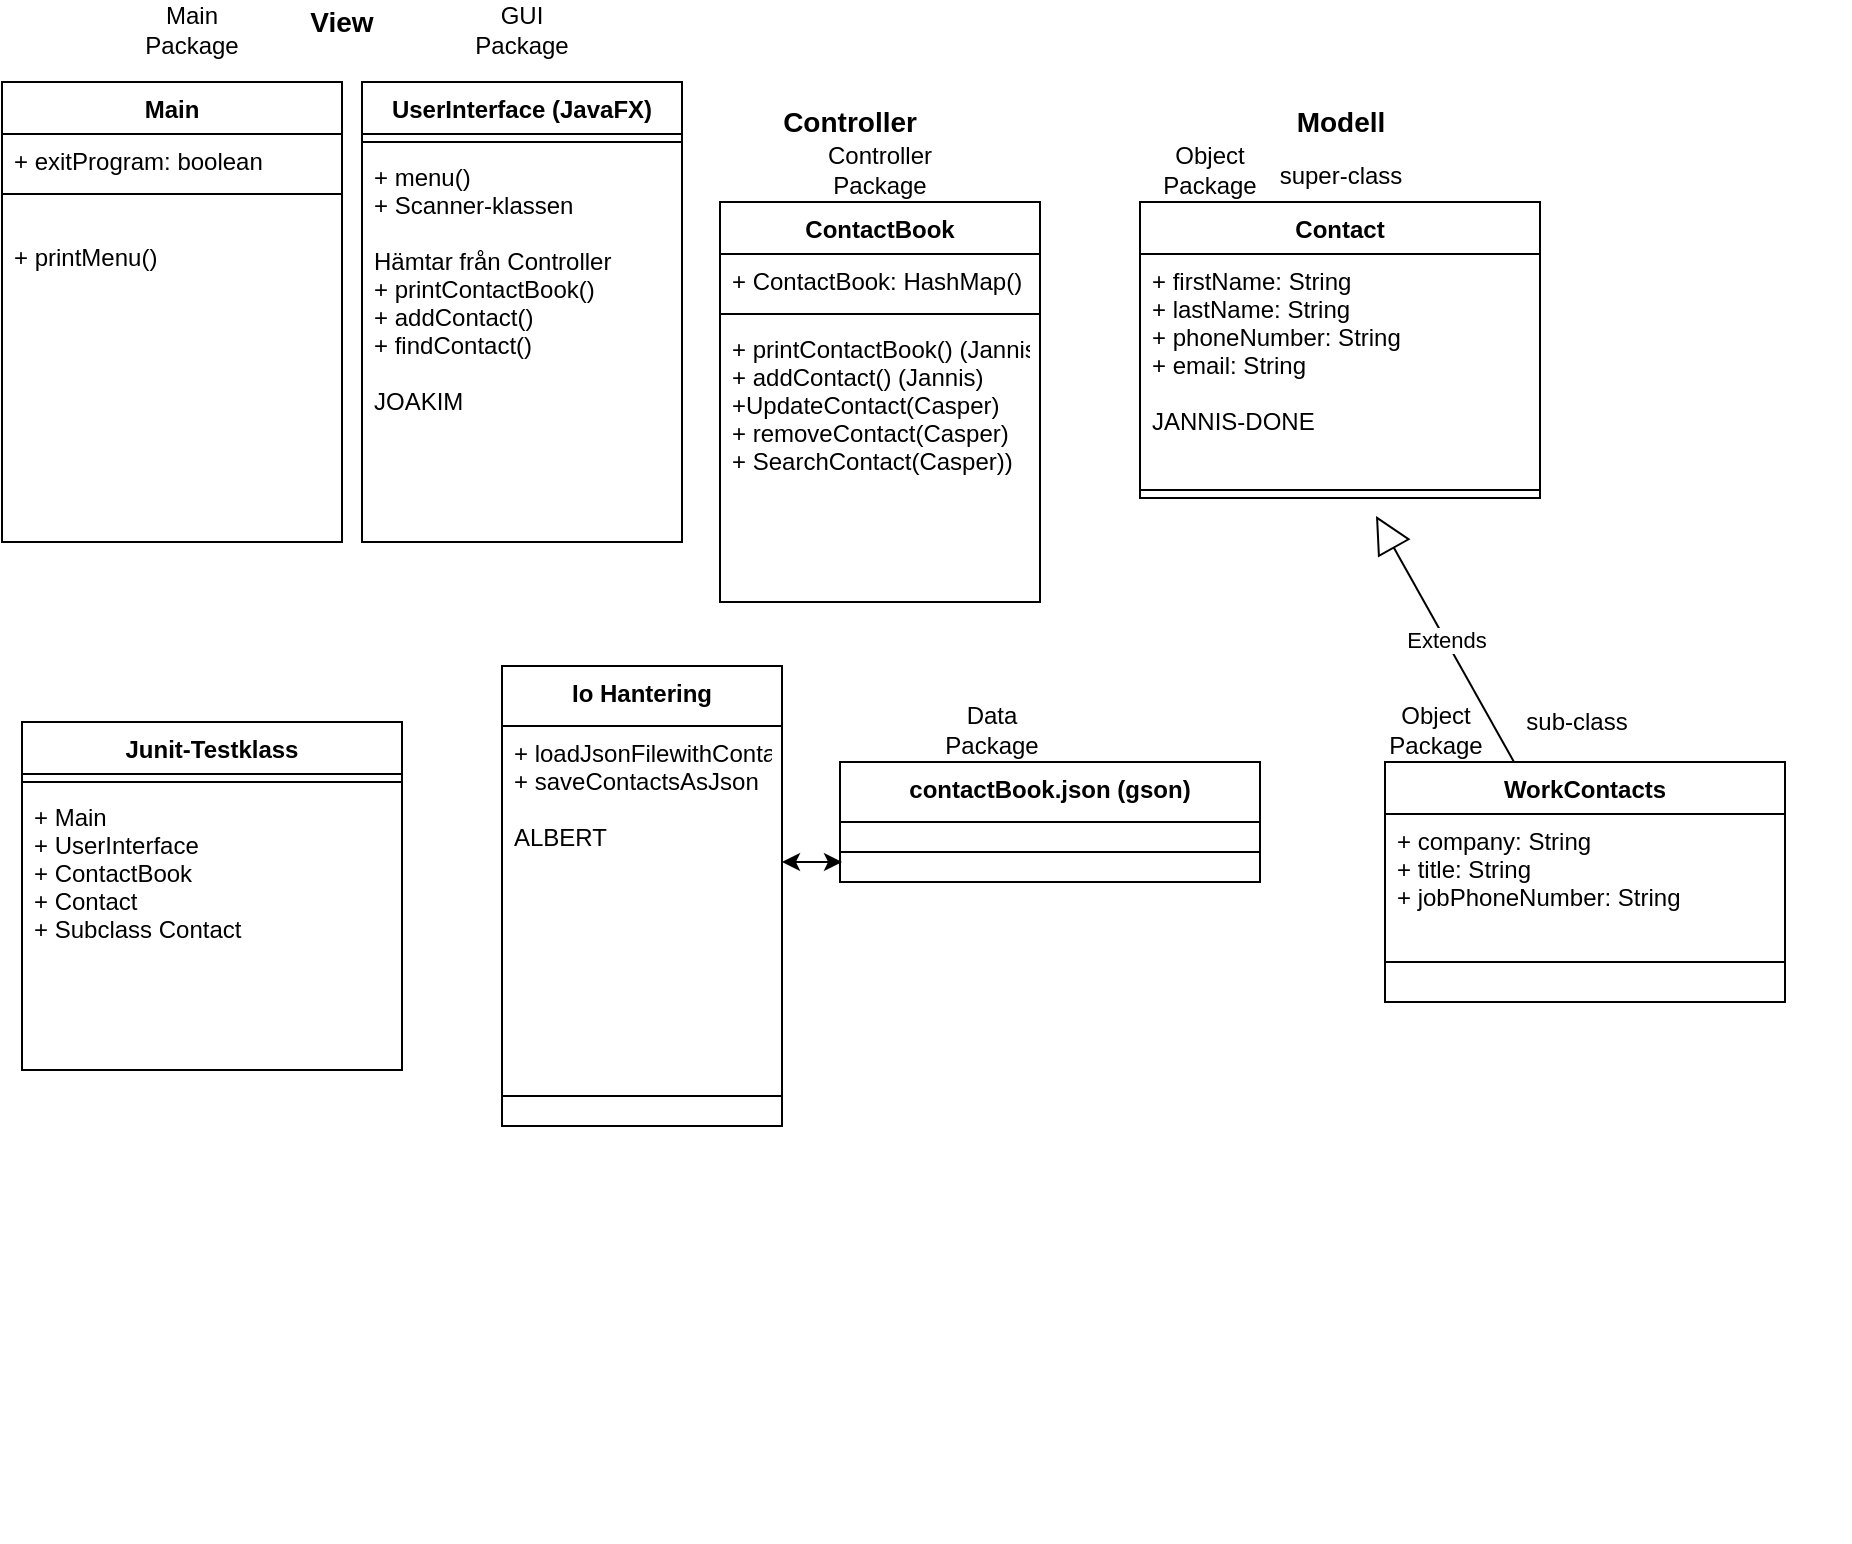 <mxfile version="13.9.9" type="device"><diagram id="C5RBs43oDa-KdzZeNtuy" name="Page-1"><mxGraphModel dx="1186" dy="725" grid="1" gridSize="10" guides="1" tooltips="1" connect="1" arrows="1" fold="1" page="1" pageScale="1" pageWidth="827" pageHeight="1169" math="0" shadow="0"><root><mxCell id="WIyWlLk6GJQsqaUBKTNV-0"/><mxCell id="WIyWlLk6GJQsqaUBKTNV-1" parent="WIyWlLk6GJQsqaUBKTNV-0"/><mxCell id="zRmaRmGU0ViX90B7HQN_-27" value="View" style="text;html=1;strokeColor=none;fillColor=none;align=center;verticalAlign=middle;whiteSpace=wrap;rounded=0;fontStyle=1;fontSize=14;" parent="WIyWlLk6GJQsqaUBKTNV-1" vertex="1"><mxGeometry x="160" y="50" width="40" height="20" as="geometry"/></mxCell><mxCell id="zRmaRmGU0ViX90B7HQN_-31" value="" style="group" parent="WIyWlLk6GJQsqaUBKTNV-1" vertex="1" connectable="0"><mxGeometry x="414" y="100" width="520" height="720" as="geometry"/></mxCell><mxCell id="zRmaRmGU0ViX90B7HQN_-41" value="ContactBook" style="swimlane;fontStyle=1;align=center;verticalAlign=top;childLayout=stackLayout;horizontal=1;startSize=26;horizontalStack=0;resizeParent=1;resizeParentMax=0;resizeLast=0;collapsible=1;marginBottom=0;" parent="zRmaRmGU0ViX90B7HQN_-31" vertex="1"><mxGeometry x="-45" y="50" width="160" height="200" as="geometry"/></mxCell><mxCell id="zRmaRmGU0ViX90B7HQN_-42" value="+ ContactBook: HashMap() (Janis)" style="text;strokeColor=none;fillColor=none;align=left;verticalAlign=top;spacingLeft=4;spacingRight=4;overflow=hidden;rotatable=0;points=[[0,0.5],[1,0.5]];portConstraint=eastwest;" parent="zRmaRmGU0ViX90B7HQN_-41" vertex="1"><mxGeometry y="26" width="160" height="26" as="geometry"/></mxCell><mxCell id="zRmaRmGU0ViX90B7HQN_-43" value="" style="line;strokeWidth=1;fillColor=none;align=left;verticalAlign=middle;spacingTop=-1;spacingLeft=3;spacingRight=3;rotatable=0;labelPosition=right;points=[];portConstraint=eastwest;" parent="zRmaRmGU0ViX90B7HQN_-41" vertex="1"><mxGeometry y="52" width="160" height="8" as="geometry"/></mxCell><mxCell id="zRmaRmGU0ViX90B7HQN_-44" value="+ printContactBook() (Jannis) &#10;+ addContact() (Jannis)&#10;+UpdateContact(Casper) &#10;+ removeContact(Casper)&#10;+ SearchContact(Casper))" style="text;strokeColor=none;fillColor=none;align=left;verticalAlign=top;spacingLeft=4;spacingRight=4;overflow=hidden;rotatable=0;points=[[0,0.5],[1,0.5]];portConstraint=eastwest;" parent="zRmaRmGU0ViX90B7HQN_-41" vertex="1"><mxGeometry y="60" width="160" height="140" as="geometry"/></mxCell><mxCell id="DO_9J-_FUTn8Jh-eC-Ju-12" value="Contact" style="swimlane;fontStyle=1;align=center;verticalAlign=top;childLayout=stackLayout;horizontal=1;startSize=26;horizontalStack=0;resizeParent=1;resizeParentMax=0;resizeLast=0;collapsible=1;marginBottom=0;" parent="zRmaRmGU0ViX90B7HQN_-31" vertex="1"><mxGeometry x="165" y="50" width="200" height="148" as="geometry"><mxRectangle x="330" y="210" width="100" height="26" as="alternateBounds"/></mxGeometry></mxCell><mxCell id="DO_9J-_FUTn8Jh-eC-Ju-13" value="+ firstName: String&#10;+ lastName: String&#10;+ phoneNumber: String&#10;+ email: String&#10;&#10;JANNIS-DONE" style="text;strokeColor=none;fillColor=none;align=left;verticalAlign=top;spacingLeft=4;spacingRight=4;overflow=hidden;rotatable=0;points=[[0,0.5],[1,0.5]];portConstraint=eastwest;" parent="DO_9J-_FUTn8Jh-eC-Ju-12" vertex="1"><mxGeometry y="26" width="200" height="114" as="geometry"/></mxCell><mxCell id="DO_9J-_FUTn8Jh-eC-Ju-14" value="" style="line;strokeWidth=1;fillColor=none;align=left;verticalAlign=middle;spacingTop=-1;spacingLeft=3;spacingRight=3;rotatable=0;labelPosition=right;points=[];portConstraint=eastwest;" parent="DO_9J-_FUTn8Jh-eC-Ju-12" vertex="1"><mxGeometry y="140" width="200" height="8" as="geometry"/></mxCell><mxCell id="zRmaRmGU0ViX90B7HQN_-21" value="WorkContacts" style="swimlane;fontStyle=1;align=center;verticalAlign=top;childLayout=stackLayout;horizontal=1;startSize=26;horizontalStack=0;resizeParent=1;resizeParentMax=0;resizeLast=0;collapsible=1;marginBottom=0;" parent="zRmaRmGU0ViX90B7HQN_-31" vertex="1"><mxGeometry x="287.5" y="330" width="200" height="120" as="geometry"/></mxCell><mxCell id="1n92w27fx1ceb0tEmIh4-10" value="+ company: String&#10;+ title: String&#10;+ jobPhoneNumber: String" style="text;strokeColor=none;fillColor=none;align=left;verticalAlign=top;spacingLeft=4;spacingRight=4;overflow=hidden;rotatable=0;points=[[0,0.5],[1,0.5]];portConstraint=eastwest;" vertex="1" parent="zRmaRmGU0ViX90B7HQN_-21"><mxGeometry y="26" width="200" height="94" as="geometry"/></mxCell><mxCell id="DO_9J-_FUTn8Jh-eC-Ju-37" value="contactBook.json (gson)" style="swimlane;fontStyle=1;align=center;verticalAlign=top;childLayout=stackLayout;horizontal=1;startSize=30;horizontalStack=0;resizeParent=1;resizeParentMax=0;resizeLast=0;collapsible=1;marginBottom=0;" parent="zRmaRmGU0ViX90B7HQN_-31" vertex="1"><mxGeometry x="15" y="330" width="210" height="60" as="geometry"/></mxCell><mxCell id="DO_9J-_FUTn8Jh-eC-Ju-38" value="" style="line;strokeWidth=1;fillColor=none;align=left;verticalAlign=middle;spacingTop=-1;spacingLeft=3;spacingRight=3;rotatable=0;labelPosition=right;points=[];portConstraint=eastwest;" parent="DO_9J-_FUTn8Jh-eC-Ju-37" vertex="1"><mxGeometry y="30" width="210" height="30" as="geometry"/></mxCell><mxCell id="zRmaRmGU0ViX90B7HQN_-26" value="Extends" style="endArrow=block;endSize=16;endFill=0;html=1;" parent="zRmaRmGU0ViX90B7HQN_-31" edge="1"><mxGeometry width="160" relative="1" as="geometry"><mxPoint x="352" y="330" as="sourcePoint"/><mxPoint x="283" y="207" as="targetPoint"/><Array as="points"/></mxGeometry></mxCell><mxCell id="zRmaRmGU0ViX90B7HQN_-29" value="Modell&lt;br style=&quot;font-size: 14px;&quot;&gt;" style="text;html=1;strokeColor=none;fillColor=none;align=center;verticalAlign=middle;whiteSpace=wrap;rounded=0;fontSize=14;fontStyle=1" parent="zRmaRmGU0ViX90B7HQN_-31" vertex="1"><mxGeometry x="242.5" width="45" height="20" as="geometry"/></mxCell><mxCell id="zRmaRmGU0ViX90B7HQN_-20" value="sub-class" style="text;html=1;resizable=0;autosize=1;align=center;verticalAlign=middle;points=[];fillColor=none;strokeColor=none;rounded=0;" parent="zRmaRmGU0ViX90B7HQN_-31" vertex="1"><mxGeometry x="348" y="300" width="70" height="20" as="geometry"/></mxCell><mxCell id="DO_9J-_FUTn8Jh-eC-Ju-51" value="super-class" style="text;html=1;resizable=0;autosize=1;align=center;verticalAlign=middle;points=[];fillColor=none;strokeColor=none;rounded=0;" parent="zRmaRmGU0ViX90B7HQN_-31" vertex="1"><mxGeometry x="225" y="27" width="80" height="20" as="geometry"/></mxCell><mxCell id="zRmaRmGU0ViX90B7HQN_-45" value="Controller" style="text;html=1;strokeColor=none;fillColor=none;align=center;verticalAlign=middle;whiteSpace=wrap;rounded=0;fontSize=14;fontStyle=1" parent="zRmaRmGU0ViX90B7HQN_-31" vertex="1"><mxGeometry width="40" height="20" as="geometry"/></mxCell><mxCell id="zRmaRmGU0ViX90B7HQN_-23" value="" style="line;strokeWidth=1;fillColor=none;align=left;verticalAlign=middle;spacingTop=-1;spacingLeft=3;spacingRight=3;rotatable=0;labelPosition=right;points=[];portConstraint=eastwest;" parent="zRmaRmGU0ViX90B7HQN_-31" vertex="1"><mxGeometry x="287.5" y="420" width="200" height="20" as="geometry"/></mxCell><mxCell id="1n92w27fx1ceb0tEmIh4-16" value="Controller Package" style="text;html=1;strokeColor=none;fillColor=none;align=center;verticalAlign=middle;whiteSpace=wrap;rounded=0;" vertex="1" parent="zRmaRmGU0ViX90B7HQN_-31"><mxGeometry y="27" width="70" height="13" as="geometry"/></mxCell><mxCell id="1n92w27fx1ceb0tEmIh4-17" value="Data Package" style="text;html=1;strokeColor=none;fillColor=none;align=center;verticalAlign=middle;whiteSpace=wrap;rounded=0;" vertex="1" parent="zRmaRmGU0ViX90B7HQN_-31"><mxGeometry x="56" y="307" width="70" height="13" as="geometry"/></mxCell><mxCell id="1n92w27fx1ceb0tEmIh4-18" value="Object Package" style="text;html=1;strokeColor=none;fillColor=none;align=center;verticalAlign=middle;whiteSpace=wrap;rounded=0;" vertex="1" parent="zRmaRmGU0ViX90B7HQN_-31"><mxGeometry x="165" y="27" width="70" height="13" as="geometry"/></mxCell><mxCell id="1n92w27fx1ceb0tEmIh4-19" value="Object Package" style="text;html=1;strokeColor=none;fillColor=none;align=center;verticalAlign=middle;whiteSpace=wrap;rounded=0;" vertex="1" parent="zRmaRmGU0ViX90B7HQN_-31"><mxGeometry x="278" y="307" width="70" height="13" as="geometry"/></mxCell><mxCell id="rZU0KH9tper7cV3Vzhij-6" value="Main" style="swimlane;fontStyle=1;align=center;verticalAlign=top;childLayout=stackLayout;horizontal=1;startSize=26;horizontalStack=0;resizeParent=1;resizeParentMax=0;resizeLast=0;collapsible=1;marginBottom=0;" parent="WIyWlLk6GJQsqaUBKTNV-1" vertex="1"><mxGeometry x="10" y="90" width="170" height="230" as="geometry"/></mxCell><mxCell id="rZU0KH9tper7cV3Vzhij-7" value="+ exitProgram: boolean&#10;&#10;" style="text;strokeColor=none;fillColor=none;align=left;verticalAlign=top;spacingLeft=4;spacingRight=4;overflow=hidden;rotatable=0;points=[[0,0.5],[1,0.5]];portConstraint=eastwest;" parent="rZU0KH9tper7cV3Vzhij-6" vertex="1"><mxGeometry y="26" width="170" height="26" as="geometry"/></mxCell><mxCell id="rZU0KH9tper7cV3Vzhij-8" value="" style="line;strokeWidth=1;fillColor=none;align=left;verticalAlign=middle;spacingTop=-1;spacingLeft=3;spacingRight=3;rotatable=0;labelPosition=right;points=[];portConstraint=eastwest;" parent="rZU0KH9tper7cV3Vzhij-6" vertex="1"><mxGeometry y="52" width="170" height="8" as="geometry"/></mxCell><mxCell id="rZU0KH9tper7cV3Vzhij-9" value="&#10;+ printMenu()&#10;&#10;" style="text;strokeColor=none;fillColor=none;align=left;verticalAlign=top;spacingLeft=4;spacingRight=4;overflow=hidden;rotatable=0;points=[[0,0.5],[1,0.5]];portConstraint=eastwest;" parent="rZU0KH9tper7cV3Vzhij-6" vertex="1"><mxGeometry y="60" width="170" height="170" as="geometry"/></mxCell><mxCell id="zRmaRmGU0ViX90B7HQN_-47" value="Junit-Testklass" style="swimlane;fontStyle=1;align=center;verticalAlign=top;childLayout=stackLayout;horizontal=1;startSize=26;horizontalStack=0;resizeParent=1;resizeParentMax=0;resizeLast=0;collapsible=1;marginBottom=0;" parent="WIyWlLk6GJQsqaUBKTNV-1" vertex="1"><mxGeometry x="20" y="410" width="190" height="174" as="geometry"><mxRectangle x="30" y="350" width="120" height="26" as="alternateBounds"/></mxGeometry></mxCell><mxCell id="zRmaRmGU0ViX90B7HQN_-49" value="" style="line;strokeWidth=1;fillColor=none;align=left;verticalAlign=middle;spacingTop=-1;spacingLeft=3;spacingRight=3;rotatable=0;labelPosition=right;points=[];portConstraint=eastwest;" parent="zRmaRmGU0ViX90B7HQN_-47" vertex="1"><mxGeometry y="26" width="190" height="8" as="geometry"/></mxCell><mxCell id="zRmaRmGU0ViX90B7HQN_-50" value="+ Main&#10;+ UserInterface&#10;+ ContactBook&#10;+ Contact&#10;+ Subclass Contact" style="text;strokeColor=none;fillColor=none;align=left;verticalAlign=top;spacingLeft=4;spacingRight=4;overflow=hidden;rotatable=0;points=[[0,0.5],[1,0.5]];portConstraint=eastwest;" parent="zRmaRmGU0ViX90B7HQN_-47" vertex="1"><mxGeometry y="34" width="190" height="140" as="geometry"/></mxCell><mxCell id="1n92w27fx1ceb0tEmIh4-0" value="UserInterface (JavaFX)" style="swimlane;fontStyle=1;align=center;verticalAlign=top;childLayout=stackLayout;horizontal=1;startSize=26;horizontalStack=0;resizeParent=1;resizeParentMax=0;resizeLast=0;collapsible=1;marginBottom=0;" vertex="1" parent="WIyWlLk6GJQsqaUBKTNV-1"><mxGeometry x="190" y="90" width="160" height="230" as="geometry"/></mxCell><mxCell id="1n92w27fx1ceb0tEmIh4-2" value="" style="line;strokeWidth=1;fillColor=none;align=left;verticalAlign=middle;spacingTop=-1;spacingLeft=3;spacingRight=3;rotatable=0;labelPosition=right;points=[];portConstraint=eastwest;" vertex="1" parent="1n92w27fx1ceb0tEmIh4-0"><mxGeometry y="26" width="160" height="8" as="geometry"/></mxCell><mxCell id="1n92w27fx1ceb0tEmIh4-3" value="+ menu()&#10;+ Scanner-klassen&#10;&#10;Hämtar från Controller&#10;+ printContactBook()&#10;+ addContact()&#10;+ findContact()&#10;&#10;JOAKIM" style="text;strokeColor=none;fillColor=none;align=left;verticalAlign=top;spacingLeft=4;spacingRight=4;overflow=hidden;rotatable=0;points=[[0,0.5],[1,0.5]];portConstraint=eastwest;" vertex="1" parent="1n92w27fx1ceb0tEmIh4-0"><mxGeometry y="34" width="160" height="196" as="geometry"/></mxCell><mxCell id="1n92w27fx1ceb0tEmIh4-13" value="Main Package" style="text;html=1;strokeColor=none;fillColor=none;align=center;verticalAlign=middle;whiteSpace=wrap;rounded=0;" vertex="1" parent="WIyWlLk6GJQsqaUBKTNV-1"><mxGeometry x="70" y="57" width="70" height="13" as="geometry"/></mxCell><mxCell id="1n92w27fx1ceb0tEmIh4-15" value="GUI Package" style="text;html=1;strokeColor=none;fillColor=none;align=center;verticalAlign=middle;whiteSpace=wrap;rounded=0;" vertex="1" parent="WIyWlLk6GJQsqaUBKTNV-1"><mxGeometry x="235" y="57" width="70" height="13" as="geometry"/></mxCell><mxCell id="1n92w27fx1ceb0tEmIh4-20" value="Io Hantering" style="swimlane;fontStyle=1;align=center;verticalAlign=top;childLayout=stackLayout;horizontal=1;startSize=30;horizontalStack=0;resizeParent=1;resizeParentMax=0;resizeLast=0;collapsible=1;marginBottom=0;" vertex="1" parent="WIyWlLk6GJQsqaUBKTNV-1"><mxGeometry x="260" y="382" width="140" height="230" as="geometry"/></mxCell><mxCell id="1n92w27fx1ceb0tEmIh4-22" value="+ loadJsonFilewithContacts()&#10;+ saveContactsAsJson&#10;&#10;ALBERT" style="text;strokeColor=none;fillColor=none;align=left;verticalAlign=top;spacingLeft=4;spacingRight=4;overflow=hidden;rotatable=0;points=[[0,0.5],[1,0.5]];portConstraint=eastwest;" vertex="1" parent="1n92w27fx1ceb0tEmIh4-20"><mxGeometry y="30" width="140" height="170" as="geometry"/></mxCell><mxCell id="1n92w27fx1ceb0tEmIh4-21" value="" style="line;strokeWidth=1;fillColor=none;align=left;verticalAlign=middle;spacingTop=-1;spacingLeft=3;spacingRight=3;rotatable=0;labelPosition=right;points=[];portConstraint=eastwest;" vertex="1" parent="1n92w27fx1ceb0tEmIh4-20"><mxGeometry y="200" width="140" height="30" as="geometry"/></mxCell><mxCell id="1n92w27fx1ceb0tEmIh4-24" value="" style="endArrow=classic;startArrow=classic;html=1;" edge="1" parent="WIyWlLk6GJQsqaUBKTNV-1"><mxGeometry width="50" height="50" relative="1" as="geometry"><mxPoint x="400" y="480" as="sourcePoint"/><mxPoint x="430" y="480" as="targetPoint"/></mxGeometry></mxCell></root></mxGraphModel></diagram></mxfile>